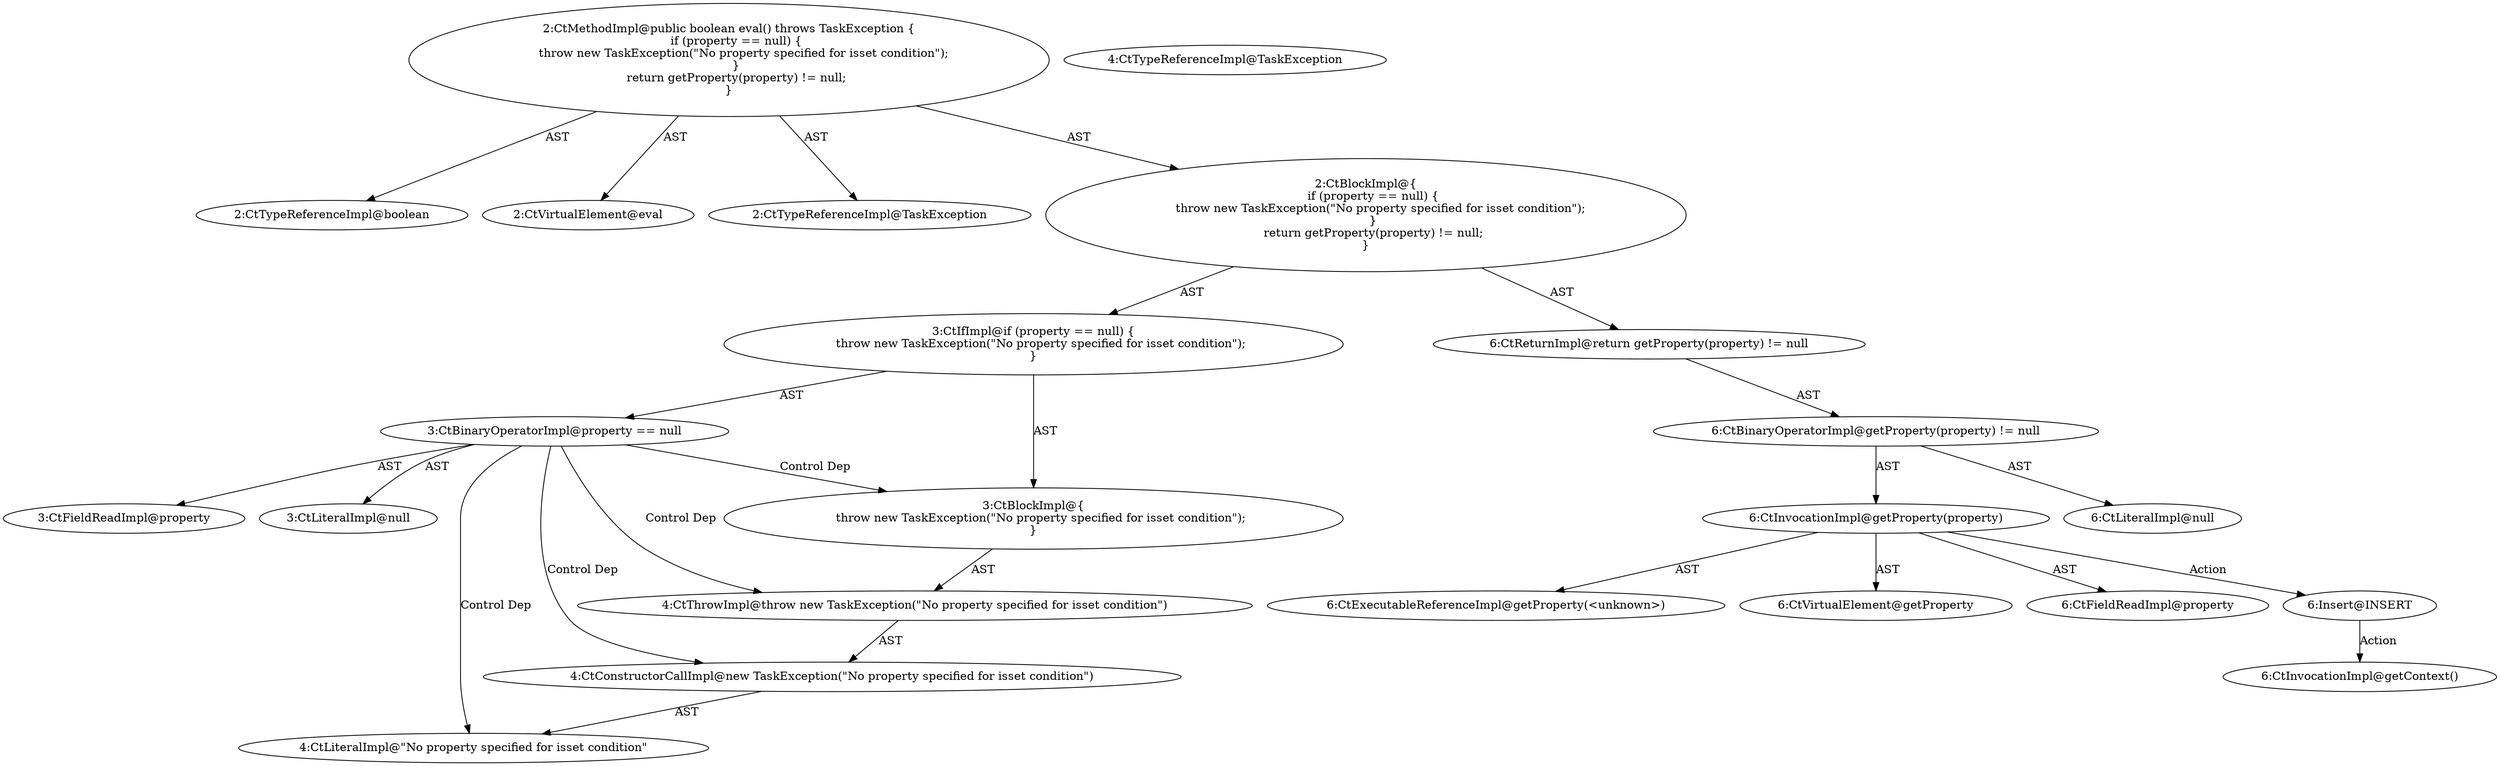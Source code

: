 digraph "eval#?" {
0 [label="2:CtTypeReferenceImpl@boolean" shape=ellipse]
1 [label="2:CtVirtualElement@eval" shape=ellipse]
2 [label="2:CtTypeReferenceImpl@TaskException" shape=ellipse]
3 [label="3:CtFieldReadImpl@property" shape=ellipse]
4 [label="3:CtLiteralImpl@null" shape=ellipse]
5 [label="3:CtBinaryOperatorImpl@property == null" shape=ellipse]
6 [label="4:CtTypeReferenceImpl@TaskException" shape=ellipse]
7 [label="4:CtLiteralImpl@\"No property specified for isset condition\"" shape=ellipse]
8 [label="4:CtConstructorCallImpl@new TaskException(\"No property specified for isset condition\")" shape=ellipse]
9 [label="4:CtThrowImpl@throw new TaskException(\"No property specified for isset condition\")" shape=ellipse]
10 [label="3:CtBlockImpl@\{
    throw new TaskException(\"No property specified for isset condition\");
\}" shape=ellipse]
11 [label="3:CtIfImpl@if (property == null) \{
    throw new TaskException(\"No property specified for isset condition\");
\}" shape=ellipse]
12 [label="6:CtExecutableReferenceImpl@getProperty(<unknown>)" shape=ellipse]
13 [label="6:CtVirtualElement@getProperty" shape=ellipse]
14 [label="6:CtFieldReadImpl@property" shape=ellipse]
15 [label="6:CtInvocationImpl@getProperty(property)" shape=ellipse]
16 [label="6:CtLiteralImpl@null" shape=ellipse]
17 [label="6:CtBinaryOperatorImpl@getProperty(property) != null" shape=ellipse]
18 [label="6:CtReturnImpl@return getProperty(property) != null" shape=ellipse]
19 [label="2:CtBlockImpl@\{
    if (property == null) \{
        throw new TaskException(\"No property specified for isset condition\");
    \}
    return getProperty(property) != null;
\}" shape=ellipse]
20 [label="2:CtMethodImpl@public boolean eval() throws TaskException \{
    if (property == null) \{
        throw new TaskException(\"No property specified for isset condition\");
    \}
    return getProperty(property) != null;
\}" shape=ellipse]
21 [label="6:Insert@INSERT" shape=ellipse]
22 [label="6:CtInvocationImpl@getContext()" shape=ellipse]
5 -> 3 [label="AST"];
5 -> 4 [label="AST"];
5 -> 10 [label="Control Dep"];
5 -> 9 [label="Control Dep"];
5 -> 8 [label="Control Dep"];
5 -> 7 [label="Control Dep"];
8 -> 7 [label="AST"];
9 -> 8 [label="AST"];
10 -> 9 [label="AST"];
11 -> 5 [label="AST"];
11 -> 10 [label="AST"];
15 -> 13 [label="AST"];
15 -> 12 [label="AST"];
15 -> 14 [label="AST"];
15 -> 21 [label="Action"];
17 -> 15 [label="AST"];
17 -> 16 [label="AST"];
18 -> 17 [label="AST"];
19 -> 11 [label="AST"];
19 -> 18 [label="AST"];
20 -> 1 [label="AST"];
20 -> 0 [label="AST"];
20 -> 2 [label="AST"];
20 -> 19 [label="AST"];
21 -> 22 [label="Action"];
}